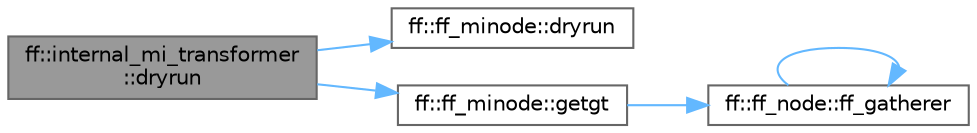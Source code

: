 digraph "ff::internal_mi_transformer::dryrun"
{
 // LATEX_PDF_SIZE
  bgcolor="transparent";
  edge [fontname=Helvetica,fontsize=10,labelfontname=Helvetica,labelfontsize=10];
  node [fontname=Helvetica,fontsize=10,shape=box,height=0.2,width=0.4];
  rankdir="LR";
  Node1 [id="Node000001",label="ff::internal_mi_transformer\l::dryrun",height=0.2,width=0.4,color="gray40", fillcolor="grey60", style="filled", fontcolor="black",tooltip=" "];
  Node1 -> Node2 [id="edge1_Node000001_Node000002",color="steelblue1",style="solid",tooltip=" "];
  Node2 [id="Node000002",label="ff::ff_minode::dryrun",height=0.2,width=0.4,color="grey40", fillcolor="white", style="filled",URL="$classff_1_1ff__minode.html#a7210b213f9685e1bba35b64cf998c4c0",tooltip=" "];
  Node1 -> Node3 [id="edge2_Node000001_Node000003",color="steelblue1",style="solid",tooltip=" "];
  Node3 [id="Node000003",label="ff::ff_minode::getgt",height=0.2,width=0.4,color="grey40", fillcolor="white", style="filled",URL="$classff_1_1ff__minode.html#ad7e1b555afe336e138c169fbeecb2910",tooltip=" "];
  Node3 -> Node4 [id="edge3_Node000003_Node000004",color="steelblue1",style="solid",tooltip=" "];
  Node4 [id="Node000004",label="ff::ff_node::ff_gatherer",height=0.2,width=0.4,color="grey40", fillcolor="white", style="filled",URL="$classff_1_1ff__node.html#a60ba6ed26a612548d9930f0457bf852c",tooltip=" "];
  Node4 -> Node4 [id="edge4_Node000004_Node000004",color="steelblue1",style="solid",tooltip=" "];
}
